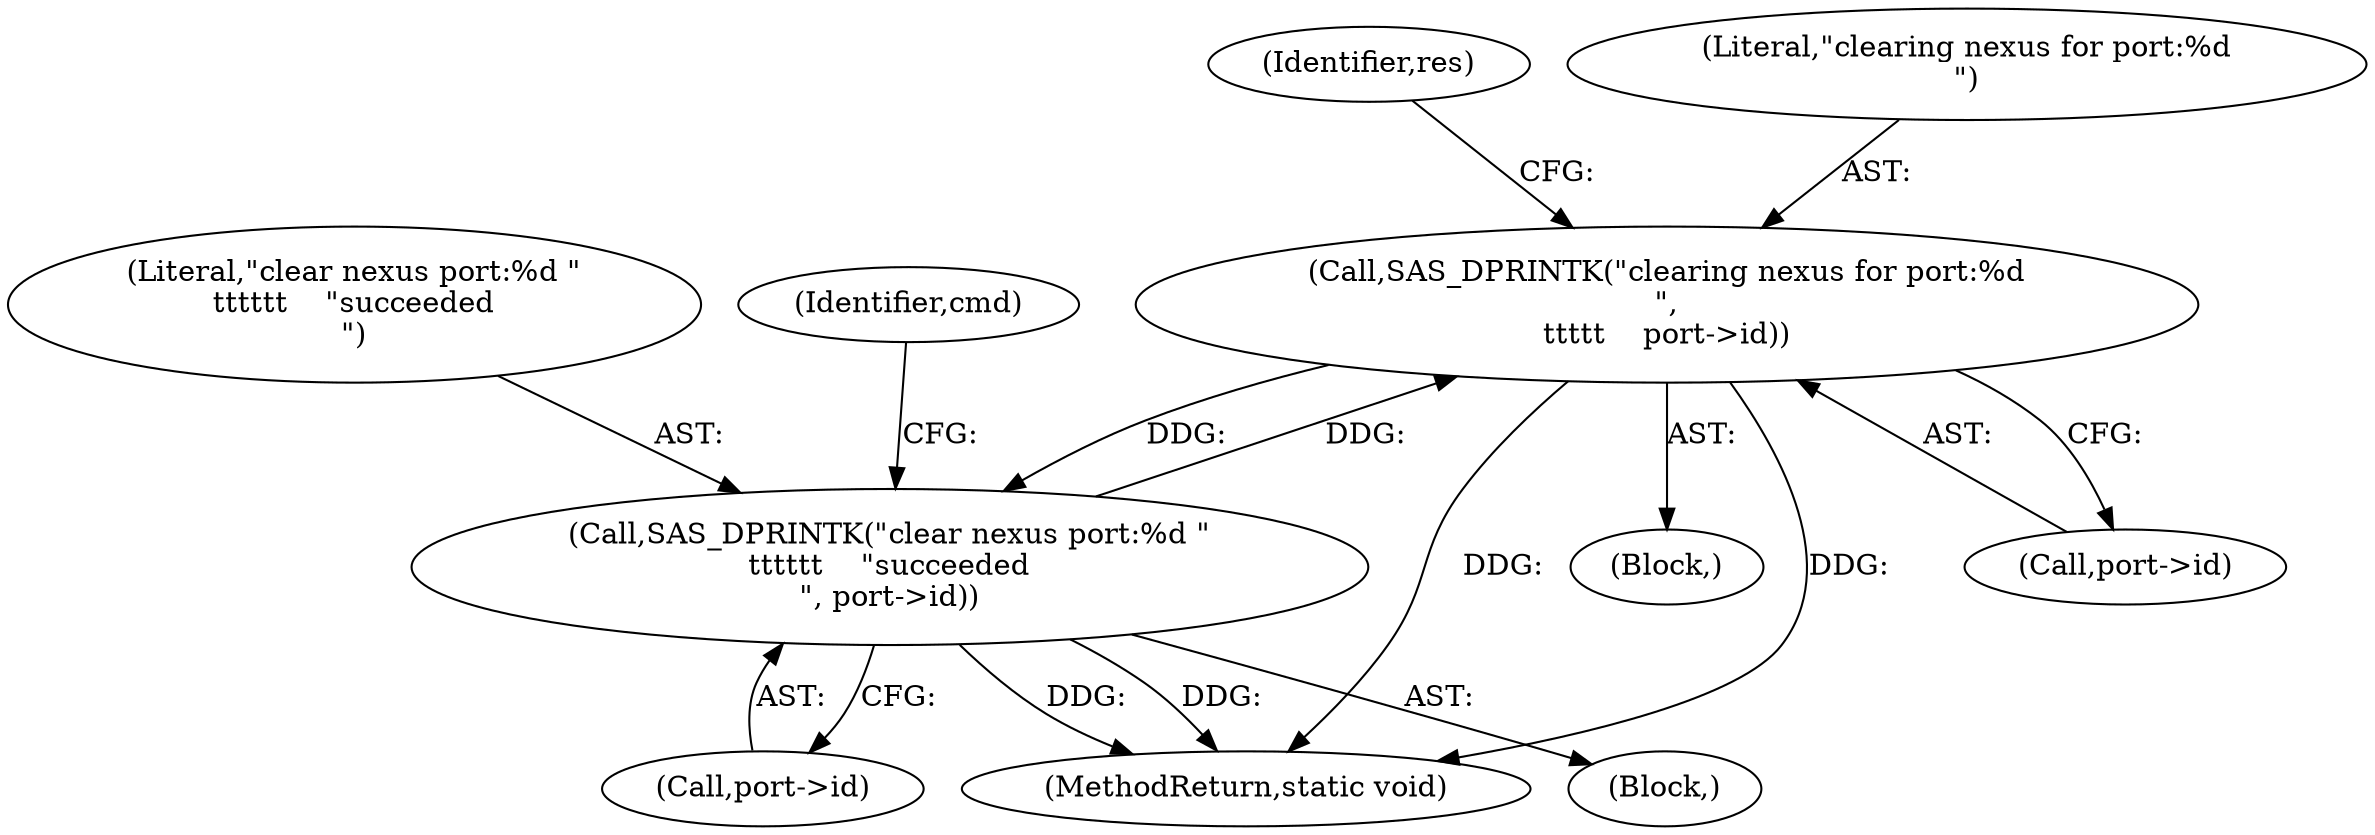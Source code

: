 digraph "0_linux_318aaf34f1179b39fa9c30fa0f3288b645beee39_1@pointer" {
"1000322" [label="(Call,SAS_DPRINTK(\"clearing nexus for port:%d\n\",\n\t\t\t\t\t    port->id))"];
"1000336" [label="(Call,SAS_DPRINTK(\"clear nexus port:%d \"\n\t\t\t\t\t\t    \"succeeded\n\", port->id))"];
"1000322" [label="(Call,SAS_DPRINTK(\"clearing nexus for port:%d\n\",\n\t\t\t\t\t    port->id))"];
"1000328" [label="(Identifier,res)"];
"1000405" [label="(MethodReturn,static void)"];
"1000313" [label="(Block,)"];
"1000338" [label="(Call,port->id)"];
"1000322" [label="(Call,SAS_DPRINTK(\"clearing nexus for port:%d\n\",\n\t\t\t\t\t    port->id))"];
"1000335" [label="(Block,)"];
"1000323" [label="(Literal,\"clearing nexus for port:%d\n\")"];
"1000337" [label="(Literal,\"clear nexus port:%d \"\n\t\t\t\t\t\t    \"succeeded\n\")"];
"1000342" [label="(Identifier,cmd)"];
"1000336" [label="(Call,SAS_DPRINTK(\"clear nexus port:%d \"\n\t\t\t\t\t\t    \"succeeded\n\", port->id))"];
"1000324" [label="(Call,port->id)"];
"1000322" -> "1000313"  [label="AST: "];
"1000322" -> "1000324"  [label="CFG: "];
"1000323" -> "1000322"  [label="AST: "];
"1000324" -> "1000322"  [label="AST: "];
"1000328" -> "1000322"  [label="CFG: "];
"1000322" -> "1000405"  [label="DDG: "];
"1000322" -> "1000405"  [label="DDG: "];
"1000336" -> "1000322"  [label="DDG: "];
"1000322" -> "1000336"  [label="DDG: "];
"1000336" -> "1000335"  [label="AST: "];
"1000336" -> "1000338"  [label="CFG: "];
"1000337" -> "1000336"  [label="AST: "];
"1000338" -> "1000336"  [label="AST: "];
"1000342" -> "1000336"  [label="CFG: "];
"1000336" -> "1000405"  [label="DDG: "];
"1000336" -> "1000405"  [label="DDG: "];
}
